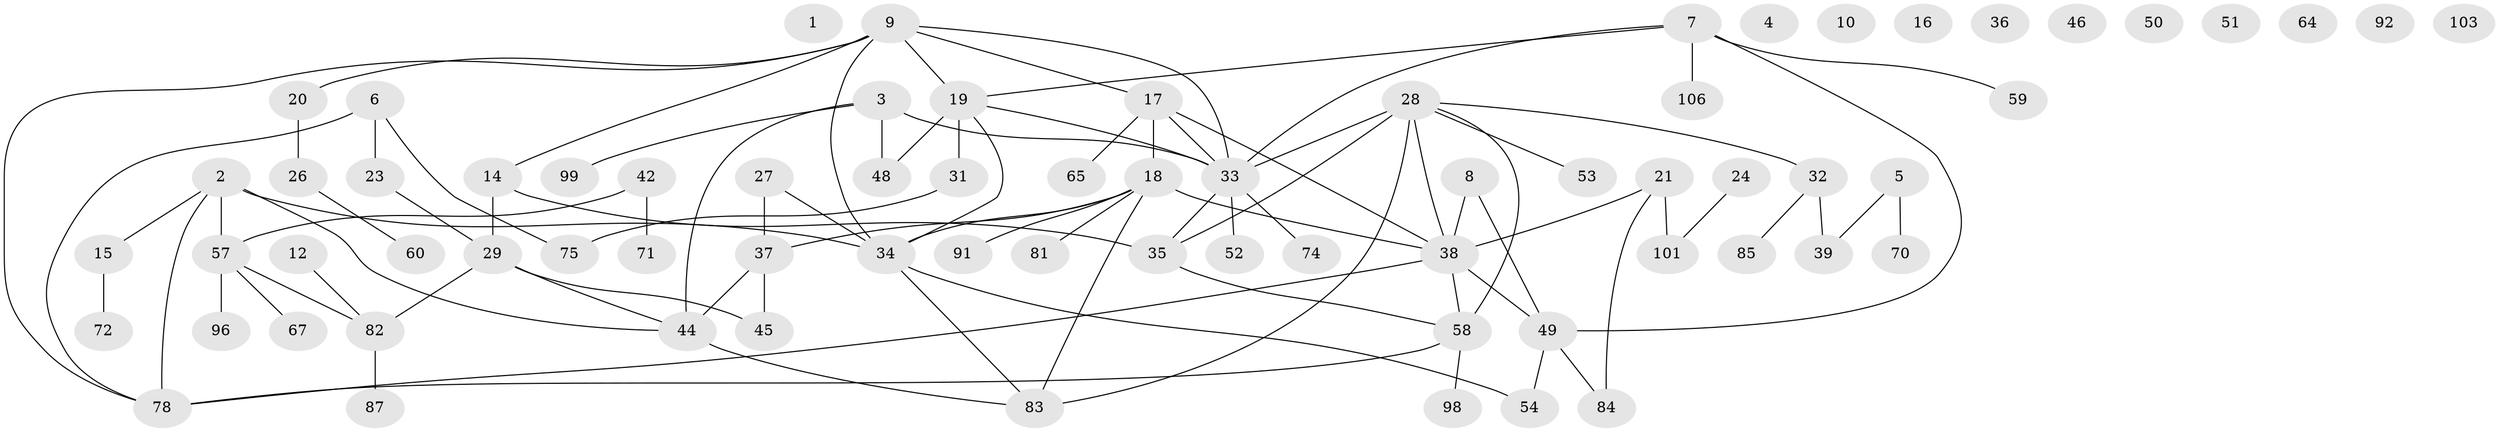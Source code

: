 // original degree distribution, {1: 0.24074074074074073, 4: 0.1574074074074074, 5: 0.046296296296296294, 0: 0.09259259259259259, 2: 0.28703703703703703, 3: 0.12962962962962962, 8: 0.009259259259259259, 6: 0.027777777777777776, 7: 0.009259259259259259}
// Generated by graph-tools (version 1.1) at 2025/41/03/06/25 10:41:25]
// undirected, 72 vertices, 90 edges
graph export_dot {
graph [start="1"]
  node [color=gray90,style=filled];
  1 [super="+93"];
  2 [super="+55"];
  3 [super="+13"];
  4;
  5 [super="+47"];
  6 [super="+11"];
  7 [super="+40"];
  8 [super="+41"];
  9 [super="+61"];
  10;
  12;
  14 [super="+107"];
  15;
  16;
  17 [super="+22"];
  18 [super="+108"];
  19 [super="+30"];
  20;
  21 [super="+25"];
  23 [super="+90"];
  24;
  26 [super="+69"];
  27 [super="+56"];
  28 [super="+76"];
  29 [super="+62"];
  31 [super="+86"];
  32 [super="+97"];
  33 [super="+102"];
  34 [super="+80"];
  35 [super="+43"];
  36;
  37 [super="+63"];
  38 [super="+73"];
  39;
  42;
  44 [super="+66"];
  45;
  46;
  48;
  49 [super="+79"];
  50;
  51;
  52;
  53;
  54;
  57 [super="+89"];
  58 [super="+68"];
  59;
  60 [super="+77"];
  64;
  65;
  67;
  70 [super="+88"];
  71;
  72;
  74;
  75;
  78 [super="+105"];
  81;
  82 [super="+104"];
  83;
  84 [super="+94"];
  85;
  87;
  91 [super="+95"];
  92;
  96;
  98 [super="+100"];
  99;
  101;
  103;
  106;
  2 -- 15;
  2 -- 78;
  2 -- 34;
  2 -- 57;
  2 -- 44;
  3 -- 33 [weight=2];
  3 -- 44;
  3 -- 48;
  3 -- 99;
  5 -- 39;
  5 -- 70;
  6 -- 78;
  6 -- 75;
  6 -- 23;
  7 -- 106;
  7 -- 59;
  7 -- 33;
  7 -- 19;
  7 -- 49;
  8 -- 38;
  8 -- 49;
  9 -- 34;
  9 -- 78;
  9 -- 33;
  9 -- 19 [weight=2];
  9 -- 20;
  9 -- 14;
  9 -- 17;
  12 -- 82;
  14 -- 35;
  14 -- 29;
  15 -- 72;
  17 -- 33;
  17 -- 65;
  17 -- 38;
  17 -- 18;
  18 -- 91;
  18 -- 81;
  18 -- 34;
  18 -- 83;
  18 -- 38;
  18 -- 37;
  19 -- 33;
  19 -- 34;
  19 -- 48;
  19 -- 31;
  20 -- 26;
  21 -- 84;
  21 -- 101;
  21 -- 38;
  23 -- 29;
  24 -- 101;
  26 -- 60;
  27 -- 34;
  27 -- 37;
  28 -- 33;
  28 -- 32;
  28 -- 83;
  28 -- 53;
  28 -- 38;
  28 -- 58;
  28 -- 35;
  29 -- 45;
  29 -- 82;
  29 -- 44;
  31 -- 75;
  32 -- 39;
  32 -- 85;
  33 -- 35;
  33 -- 52;
  33 -- 74;
  34 -- 54;
  34 -- 83;
  35 -- 58;
  37 -- 45;
  37 -- 44;
  38 -- 49;
  38 -- 78;
  38 -- 58;
  42 -- 71;
  42 -- 57;
  44 -- 83;
  49 -- 54;
  49 -- 84;
  57 -- 67;
  57 -- 96;
  57 -- 82;
  58 -- 78;
  58 -- 98;
  82 -- 87;
}
